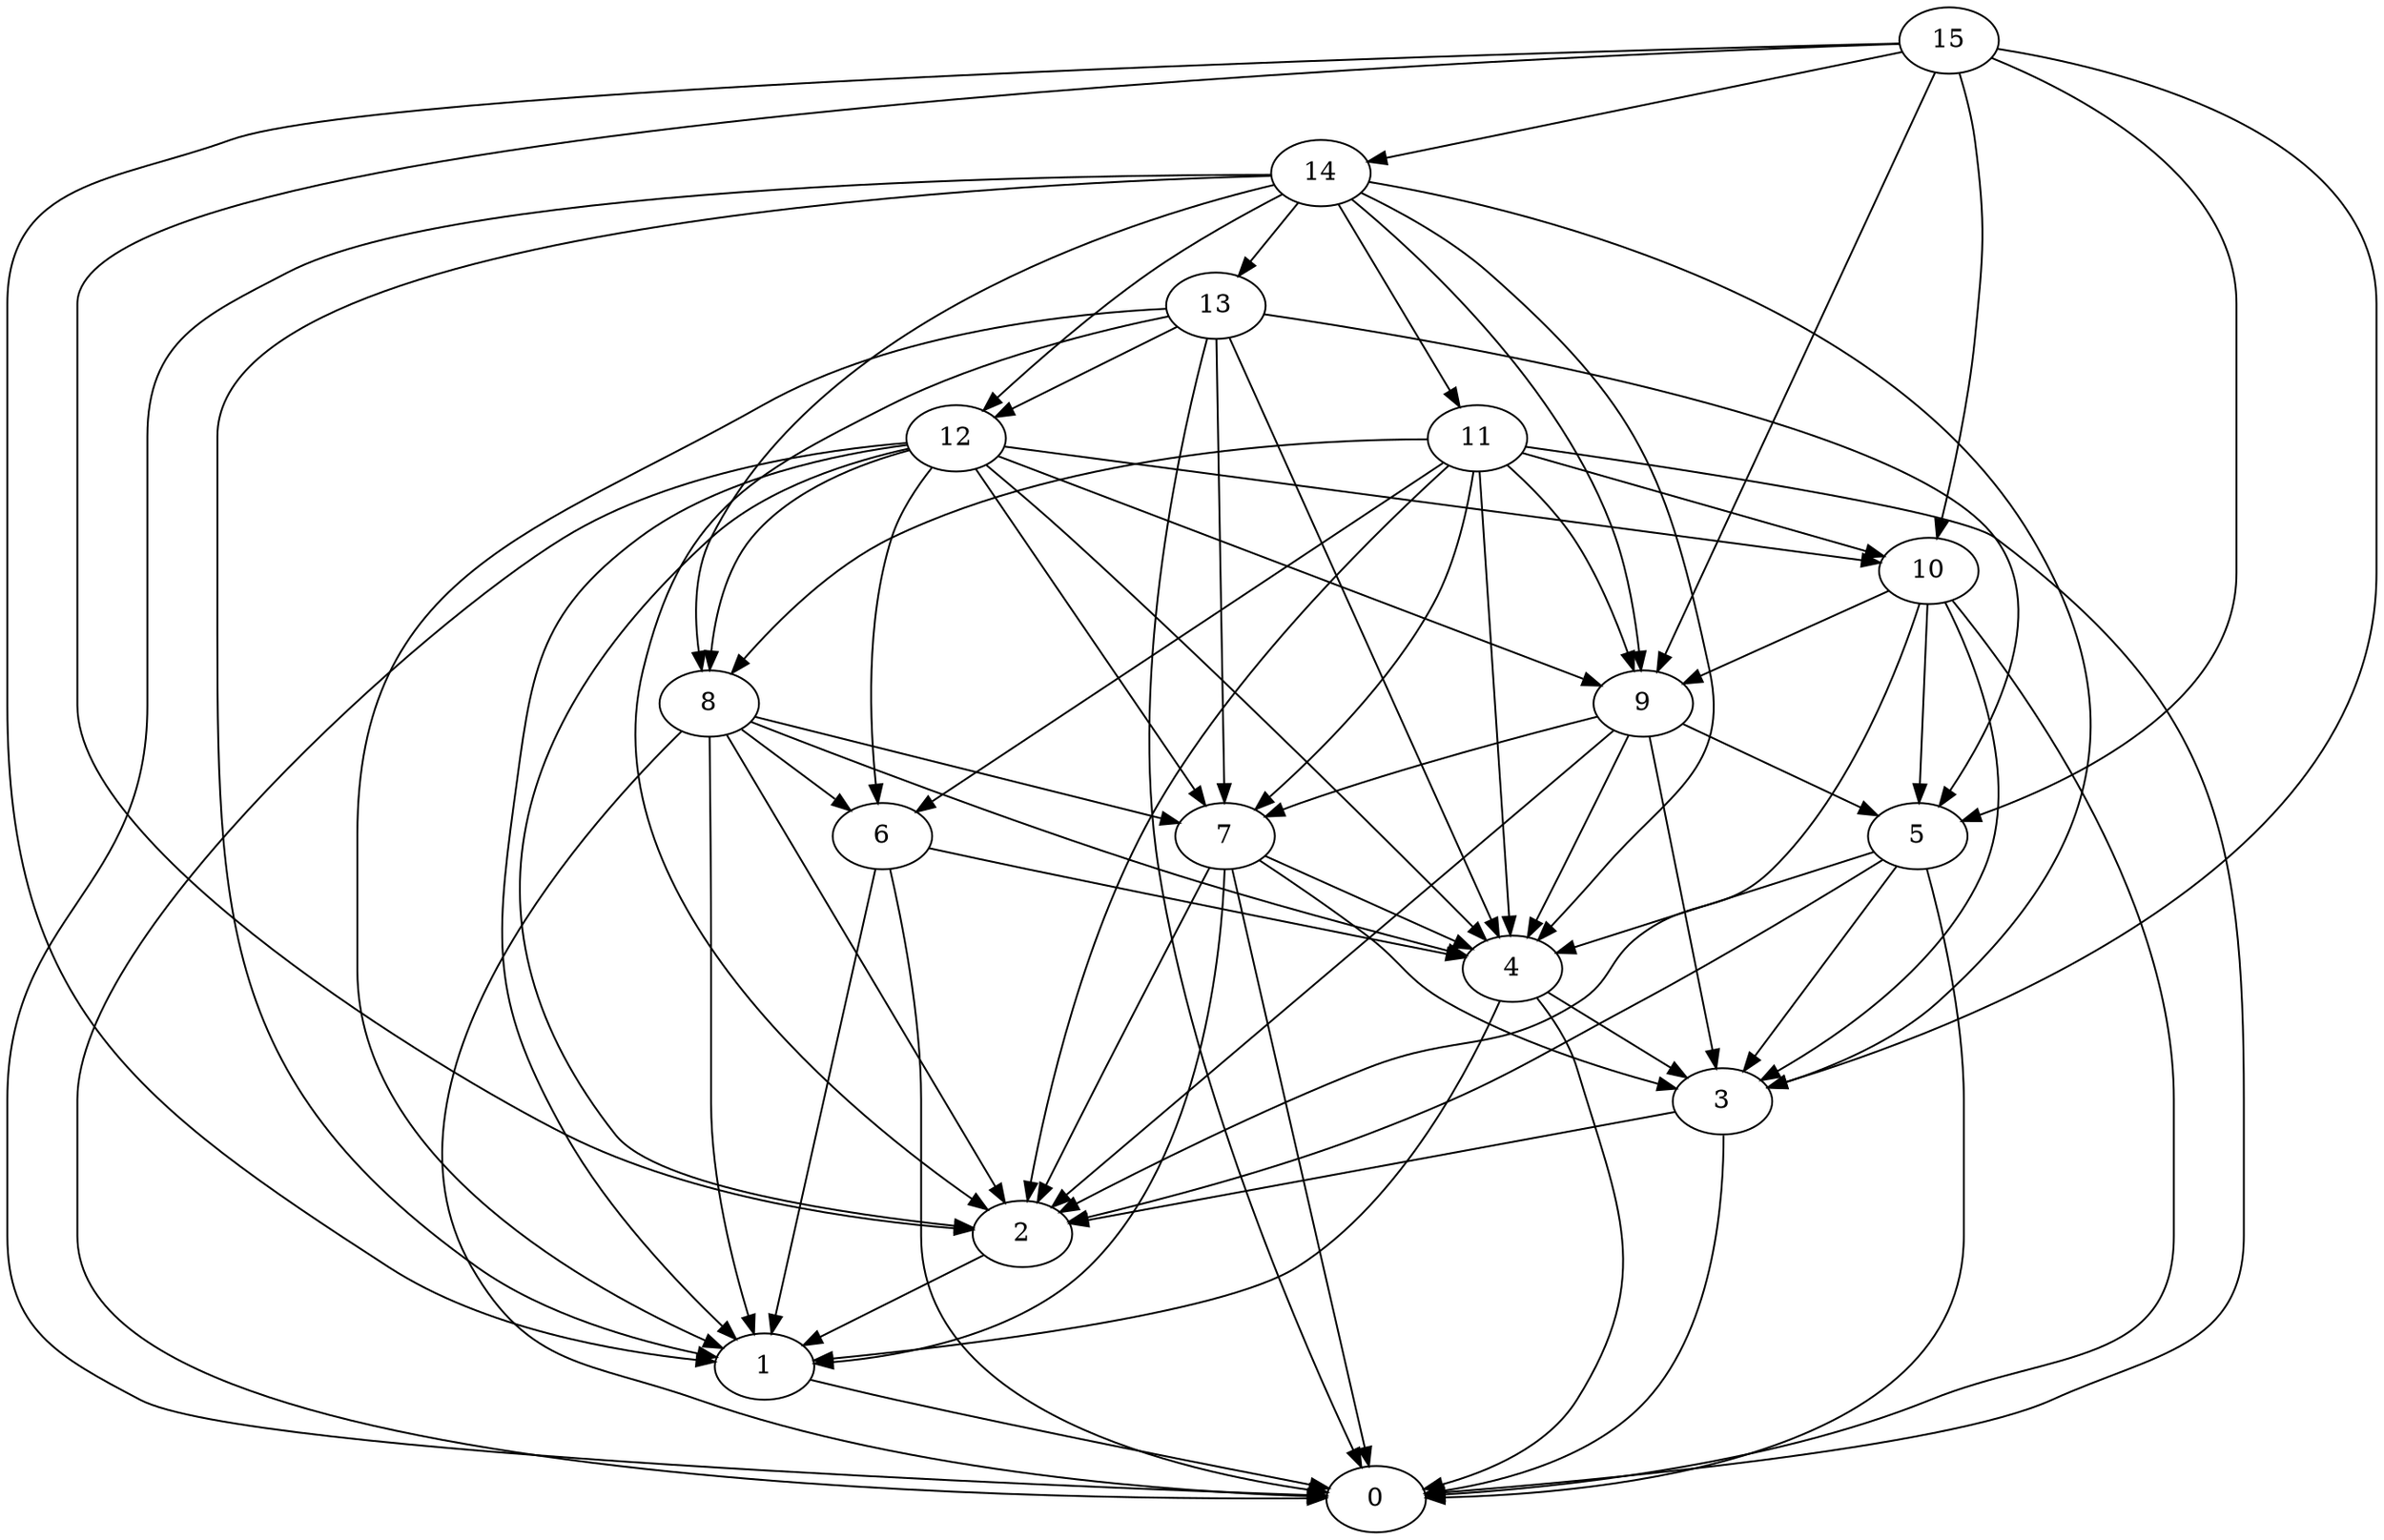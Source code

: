 digraph "Random_Nodes_16_Density_4.69_CCR_0.10_WeightType_Random_Homogeneous-4" {
15 [Weight=244];
14 [Weight=98];
13 [Weight=244];
11 [Weight=391];
12 [Weight=195];
10 [Weight=342];
9 [Weight=391];
8 [Weight=98];
5 [Weight=342];
7 [Weight=244];
6 [Weight=195];
4 [Weight=195];
3 [Weight=342];
2 [Weight=391];
1 [Weight=440];
0 [Weight=488];
15 -> 9 [Weight=10];
14 -> 4 [Weight=8];
8 -> 7 [Weight=9];
10 -> 5 [Weight=2];
14 -> 11 [Weight=6];
5 -> 3 [Weight=7];
8 -> 4 [Weight=3];
14 -> 9 [Weight=3];
7 -> 2 [Weight=10];
15 -> 10 [Weight=7];
12 -> 4 [Weight=6];
4 -> 3 [Weight=2];
15 -> 3 [Weight=4];
12 -> 9 [Weight=5];
10 -> 0 [Weight=8];
13 -> 0 [Weight=6];
11 -> 10 [Weight=2];
2 -> 1 [Weight=2];
6 -> 1 [Weight=7];
11 -> 4 [Weight=7];
13 -> 5 [Weight=10];
14 -> 13 [Weight=5];
6 -> 0 [Weight=10];
9 -> 7 [Weight=6];
11 -> 2 [Weight=6];
13 -> 12 [Weight=2];
11 -> 6 [Weight=8];
8 -> 2 [Weight=2];
9 -> 5 [Weight=8];
5 -> 0 [Weight=6];
13 -> 1 [Weight=8];
11 -> 0 [Weight=7];
7 -> 0 [Weight=3];
12 -> 10 [Weight=10];
5 -> 4 [Weight=9];
8 -> 0 [Weight=8];
11 -> 7 [Weight=8];
15 -> 14 [Weight=4];
4 -> 0 [Weight=4];
14 -> 8 [Weight=4];
4 -> 1 [Weight=4];
15 -> 1 [Weight=3];
13 -> 4 [Weight=2];
11 -> 8 [Weight=5];
12 -> 6 [Weight=7];
14 -> 3 [Weight=8];
8 -> 1 [Weight=9];
1 -> 0 [Weight=8];
12 -> 2 [Weight=6];
3 -> 0 [Weight=9];
10 -> 3 [Weight=10];
9 -> 4 [Weight=6];
9 -> 2 [Weight=2];
15 -> 2 [Weight=7];
13 -> 7 [Weight=6];
12 -> 7 [Weight=5];
14 -> 1 [Weight=2];
8 -> 6 [Weight=2];
12 -> 8 [Weight=10];
10 -> 9 [Weight=2];
12 -> 0 [Weight=9];
5 -> 2 [Weight=3];
13 -> 2 [Weight=4];
3 -> 2 [Weight=8];
12 -> 1 [Weight=7];
14 -> 0 [Weight=9];
11 -> 9 [Weight=8];
7 -> 3 [Weight=7];
10 -> 2 [Weight=10];
14 -> 12 [Weight=8];
6 -> 4 [Weight=2];
9 -> 3 [Weight=10];
7 -> 4 [Weight=10];
15 -> 5 [Weight=7];
7 -> 1 [Weight=7];
}
